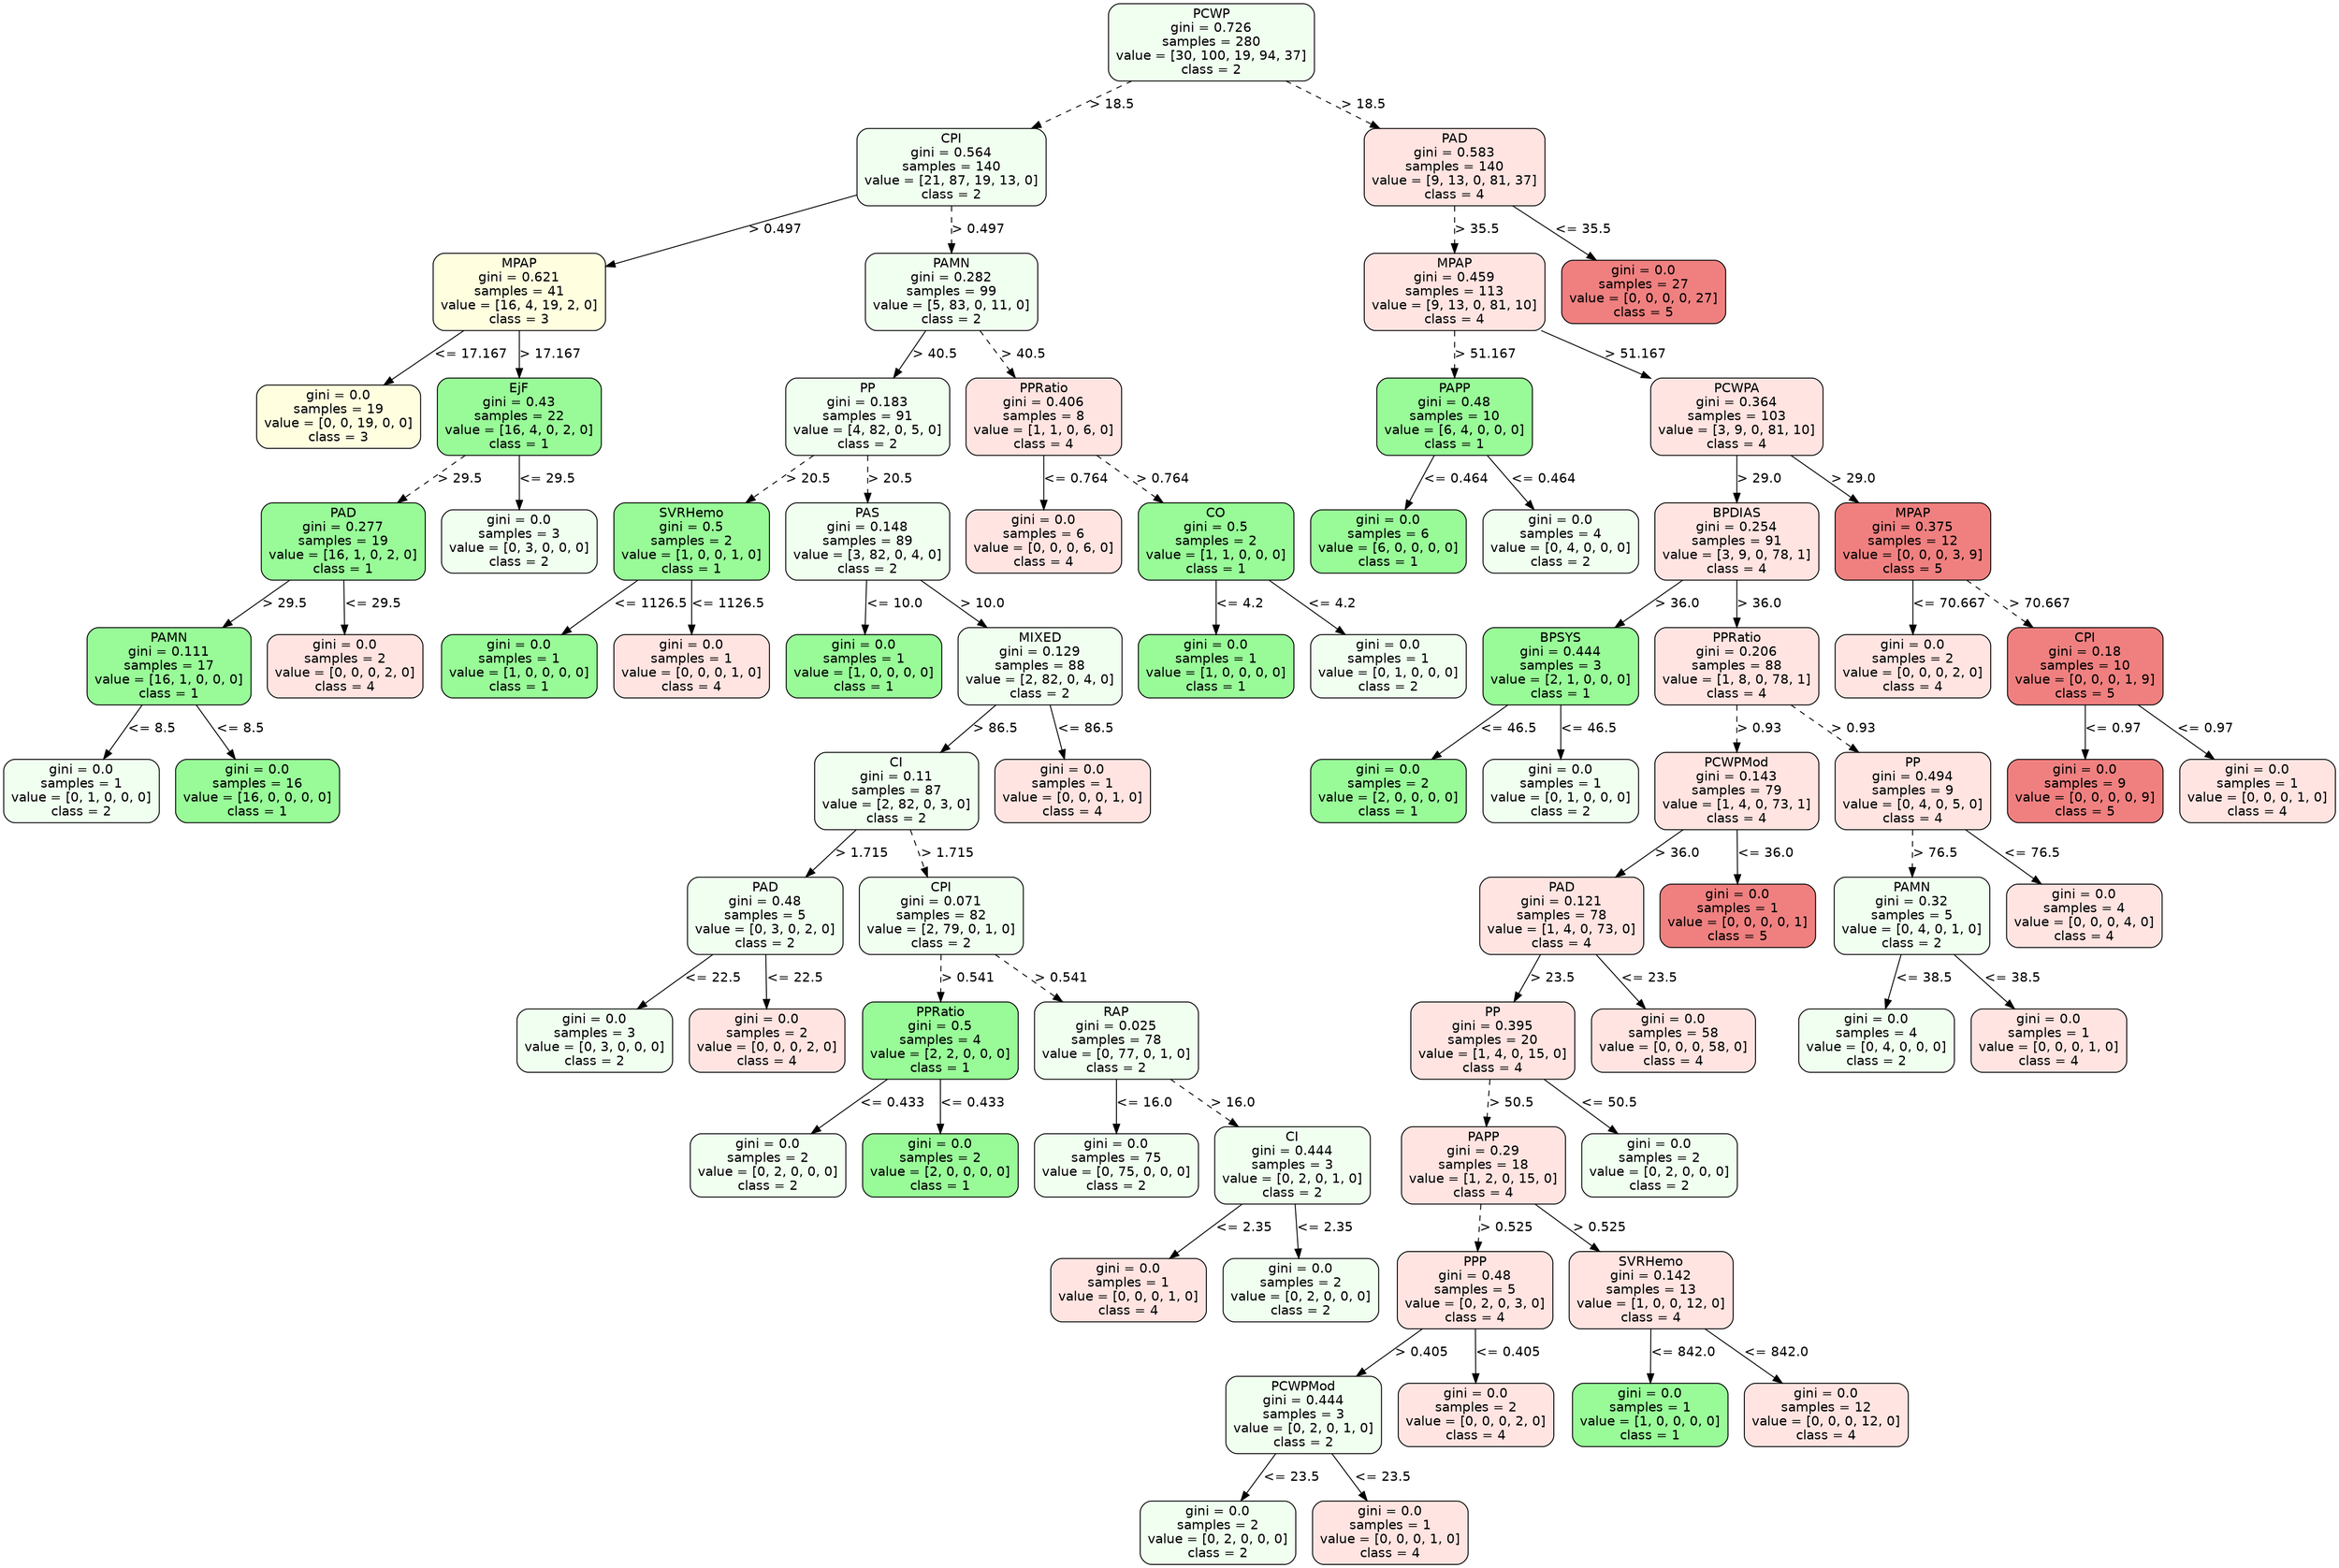 strict digraph Tree {
	graph [bb="0,0,2139,1676"];
	node [color=black,
		fontname=helvetica,
		label="\N",
		shape=box,
		style="filled, rounded"
	];
	edge [fontname=helvetica];
	0	[fillcolor=honeydew,
		height=1.1528,
		label="PCWP\ngini = 0.726\nsamples = 280\nvalue = [30, 100, 19, 94, 37]\nclass = 2",
		pos="1151,1634.5",
		width=2.5694];
	1	[fillcolor=honeydew,
		height=1.1528,
		label="CPI\ngini = 0.564\nsamples = 140\nvalue = [21, 87, 19, 13, 0]\nclass = 2",
		pos="874,1500.5",
		width=2.3611];
	0 -> 1	[label="> 18.5",
		labelangle=45,
		labeldistance=2.5,
		lp="1040.5,1567.5",
		op=">",
		param=18.5,
		pos="e,959.31,1542.2 1066,1593 1035.2,1578.3 1000.2,1561.6 968.56,1546.6",
		style=dashed];
	38	[fillcolor=mistyrose,
		height=1.1528,
		label="PAD\ngini = 0.583\nsamples = 140\nvalue = [9, 13, 0, 81, 37]\nclass = 4",
		pos="1348,1500.5",
		width=2.25];
	0 -> 38	[label="> 18.5",
		labelangle=-45,
		labeldistance=2.5,
		lp="1275.5,1567.5",
		op=">",
		param=18.5,
		pos="e,1287.3,1542.2 1211.4,1593 1232.8,1578.7 1257,1562.5 1279,1547.7",
		style=dashed];
	2	[fillcolor=lightyellow,
		height=1.1528,
		label="MPAP\ngini = 0.621\nsamples = 41\nvalue = [16, 4, 19, 2, 0]\nclass = 3",
		pos="473,1366.5",
		width=2.1528];
	1 -> 2	[label="> 0.497",
		lp="709,1433.5",
		op=">",
		param=0.497,
		pos="e,550.78,1393.1 788.96,1471.5 721.8,1449.4 628.41,1418.7 560.6,1396.3",
		style=solid];
	11	[fillcolor=honeydew,
		height=1.1528,
		label="PAMN\ngini = 0.282\nsamples = 99\nvalue = [5, 83, 0, 11, 0]\nclass = 2",
		pos="874,1366.5",
		width=2.1528];
	1 -> 11	[label="> 0.497",
		lp="897,1433.5",
		op=">",
		param=0.497,
		pos="e,874,1408.3 874,1458.8 874,1446 874,1431.7 874,1418.3",
		style=dashed];
	3	[fillcolor=lightyellow,
		height=0.94444,
		label="gini = 0.0\nsamples = 19\nvalue = [0, 0, 19, 0, 0]\nclass = 3",
		pos="308,1232.5",
		width=2.0417];
	2 -> 3	[label="<= 17.167",
		lp="427,1299.5",
		op="<=",
		param=17.167,
		pos="e,349.29,1266.5 422.15,1324.8 401.5,1308.3 377.74,1289.3 357.25,1272.9",
		style=solid];
	4	[fillcolor=palegreen,
		height=1.1528,
		label="EjF\ngini = 0.43\nsamples = 22\nvalue = [16, 4, 0, 2, 0]\nclass = 1",
		pos="473,1232.5",
		width=2.0417];
	2 -> 4	[label="> 17.167",
		lp="500,1299.5",
		op=">",
		param=17.167,
		pos="e,473,1274.3 473,1324.8 473,1312 473,1297.7 473,1284.3",
		style=solid];
	5	[fillcolor=palegreen,
		height=1.1528,
		label="PAD\ngini = 0.277\nsamples = 19\nvalue = [16, 1, 0, 2, 0]\nclass = 1",
		pos="311,1098.5",
		width=2.0417];
	4 -> 5	[label="> 29.5",
		lp="416.5,1165.5",
		op=">",
		param=29.5,
		pos="e,360.76,1140 423.07,1190.8 405.9,1176.8 386.53,1161 368.79,1146.6",
		style=dashed];
	10	[fillcolor=honeydew,
		height=0.94444,
		label="gini = 0.0\nsamples = 3\nvalue = [0, 3, 0, 0, 0]\nclass = 2",
		pos="473,1098.5",
		width=1.9444];
	4 -> 10	[label="<= 29.5",
		lp="496.5,1165.5",
		op="<=",
		param=29.5,
		pos="e,473,1132.7 473,1190.8 473,1175.7 473,1158.4 473,1143.1",
		style=solid];
	6	[fillcolor=palegreen,
		height=1.1528,
		label="PAMN\ngini = 0.111\nsamples = 17\nvalue = [16, 1, 0, 0, 0]\nclass = 1",
		pos="151,964.5",
		width=2.0417];
	5 -> 6	[label="> 29.5",
		lp="255.5,1031.5",
		op=">",
		param=29.5,
		pos="e,200.15,1006 261.69,1056.8 244.73,1042.8 225.6,1027 208.07,1012.6",
		style=solid];
	9	[fillcolor=mistyrose,
		height=0.94444,
		label="gini = 0.0\nsamples = 2\nvalue = [0, 0, 0, 2, 0]\nclass = 4",
		pos="313,964.5",
		width=1.9444];
	5 -> 9	[label="<= 29.5",
		lp="336.5,1031.5",
		op="<=",
		param=29.5,
		pos="e,312.5,998.74 311.62,1056.8 311.85,1041.7 312.11,1024.4 312.34,1009.1",
		style=solid];
	7	[fillcolor=honeydew,
		height=0.94444,
		label="gini = 0.0\nsamples = 1\nvalue = [0, 1, 0, 0, 0]\nclass = 2",
		pos="70,830.5",
		width=1.9444];
	6 -> 7	[label="<= 8.5",
		lp="133,897.5",
		op="<=",
		param=8.5,
		pos="e,90.4,864.74 126.04,922.82 116.39,907.1 105.35,889.11 95.642,873.29",
		style=solid];
	8	[fillcolor=palegreen,
		height=0.94444,
		label="gini = 0.0\nsamples = 16\nvalue = [16, 0, 0, 0, 0]\nclass = 1",
		pos="232,830.5",
		width=2.0417];
	6 -> 8	[label="<= 8.5",
		lp="214,897.5",
		op="<=",
		param=8.5,
		pos="e,211.6,864.74 175.96,922.82 185.61,907.1 196.65,889.11 206.36,873.29",
		style=solid];
	12	[fillcolor=honeydew,
		height=1.1528,
		label="PP\ngini = 0.183\nsamples = 91\nvalue = [4, 82, 0, 5, 0]\nclass = 2",
		pos="793,1232.5",
		width=2.0417];
	11 -> 12	[label="> 40.5",
		lp="855.5,1299.5",
		op=">",
		param=40.5,
		pos="e,818.02,1274.3 849.04,1324.8 840.95,1311.6 831.9,1296.9 823.46,1283.1",
		style=solid];
	33	[fillcolor=mistyrose,
		height=1.1528,
		label="PPRatio\ngini = 0.406\nsamples = 8\nvalue = [1, 1, 0, 6, 0]\nclass = 4",
		pos="955,1232.5",
		width=1.9444];
	11 -> 33	[label="> 40.5",
		lp="936.5,1299.5",
		op=">",
		param=40.5,
		pos="e,929.98,1274.3 898.96,1324.8 907.05,1311.6 916.1,1296.9 924.54,1283.1",
		style=dashed];
	13	[fillcolor=palegreen,
		height=1.1528,
		label="SVRHemo\ngini = 0.5\nsamples = 2\nvalue = [1, 0, 0, 1, 0]\nclass = 1",
		pos="631,1098.5",
		width=1.9444];
	12 -> 13	[label="> 20.5",
		lp="736.5,1165.5",
		op=">",
		param=20.5,
		pos="e,680.76,1140 743.07,1190.8 725.9,1176.8 706.53,1161 688.79,1146.6",
		style=dashed];
	16	[fillcolor=honeydew,
		height=1.1528,
		label="PAS\ngini = 0.148\nsamples = 89\nvalue = [3, 82, 0, 4, 0]\nclass = 2",
		pos="793,1098.5",
		width=2.0417];
	12 -> 16	[label="> 20.5",
		lp="812.5,1165.5",
		op=">",
		param=20.5,
		pos="e,793,1140.3 793,1190.8 793,1178 793,1163.7 793,1150.3",
		style=dashed];
	14	[fillcolor=palegreen,
		height=0.94444,
		label="gini = 0.0\nsamples = 1\nvalue = [1, 0, 0, 0, 0]\nclass = 1",
		pos="473,964.5",
		width=1.9444];
	13 -> 14	[label="<= 1126.5",
		lp="588,1031.5",
		op="<=",
		param=1126.5,
		pos="e,512.53,998.53 582.31,1056.8 562.62,1040.4 539.98,1021.5 520.43,1005.1",
		style=solid];
	15	[fillcolor=mistyrose,
		height=0.94444,
		label="gini = 0.0\nsamples = 1\nvalue = [0, 0, 0, 1, 0]\nclass = 4",
		pos="631,964.5",
		width=1.9444];
	13 -> 15	[label="<= 1126.5",
		lp="662,1031.5",
		op="<=",
		param=1126.5,
		pos="e,631,998.74 631,1056.8 631,1041.7 631,1024.4 631,1009.1",
		style=solid];
	17	[fillcolor=palegreen,
		height=0.94444,
		label="gini = 0.0\nsamples = 1\nvalue = [1, 0, 0, 0, 0]\nclass = 1",
		pos="789,964.5",
		width=1.9444];
	16 -> 17	[label="<= 10.0",
		lp="815.5,1031.5",
		op="<=",
		param=10.0,
		pos="e,790.01,998.74 791.77,1056.8 791.31,1041.7 790.79,1024.4 790.32,1009.1",
		style=solid];
	18	[fillcolor=honeydew,
		height=1.1528,
		label="MIXED\ngini = 0.129\nsamples = 88\nvalue = [2, 82, 0, 4, 0]\nclass = 2",
		pos="951,964.5",
		width=2.0417];
	16 -> 18	[label="> 10.0",
		lp="896.5,1031.5",
		op=">",
		param=10.0,
		pos="e,902.47,1006 841.69,1056.8 858.44,1042.8 877.33,1027 894.64,1012.6",
		style=solid];
	19	[fillcolor=honeydew,
		height=1.1528,
		label="CI\ngini = 0.11\nsamples = 87\nvalue = [2, 82, 0, 3, 0]\nclass = 2",
		pos="791,830.5",
		width=2.0417];
	18 -> 19	[label="> 86.5",
		lp="895.5,897.5",
		op=">",
		param=86.5,
		pos="e,840.15,872.05 901.69,922.82 884.73,908.83 865.6,893.04 848.07,878.59",
		style=solid];
	32	[fillcolor=mistyrose,
		height=0.94444,
		label="gini = 0.0\nsamples = 1\nvalue = [0, 0, 0, 1, 0]\nclass = 4",
		pos="953,830.5",
		width=1.9444];
	18 -> 32	[label="<= 86.5",
		lp="976.5,897.5",
		op="<=",
		param=86.5,
		pos="e,952.5,864.74 951.62,922.82 951.85,907.68 952.11,890.44 952.34,875.05",
		style=solid];
	20	[fillcolor=honeydew,
		height=1.1528,
		label="PAD\ngini = 0.48\nsamples = 5\nvalue = [0, 3, 0, 2, 0]\nclass = 2",
		pos="638,696.5",
		width=1.9444];
	19 -> 20	[label="> 1.715",
		lp="743,763.5",
		op=">",
		param=1.715,
		pos="e,685,738.05 743.85,788.82 727.63,774.83 709.34,759.04 692.58,744.59",
		style=solid];
	23	[fillcolor=honeydew,
		height=1.1528,
		label="CPI\ngini = 0.071\nsamples = 82\nvalue = [2, 79, 0, 1, 0]\nclass = 2",
		pos="800,696.5",
		width=2.0417];
	19 -> 23	[label="> 1.715",
		lp="819,763.5",
		op=">",
		param=1.715,
		pos="e,797.22,738.27 793.77,788.82 794.65,776.02 795.62,761.73 796.54,748.32",
		style=dashed];
	21	[fillcolor=honeydew,
		height=0.94444,
		label="gini = 0.0\nsamples = 3\nvalue = [0, 3, 0, 0, 0]\nclass = 2",
		pos="482,562.5",
		width=1.9444];
	20 -> 21	[label="<= 22.5",
		lp="588.5,629.5",
		op="<=",
		param=22.5,
		pos="e,521.03,596.53 589.92,654.82 570.49,638.37 548.13,619.46 528.82,603.12",
		style=solid];
	22	[fillcolor=mistyrose,
		height=0.94444,
		label="gini = 0.0\nsamples = 2\nvalue = [0, 0, 0, 2, 0]\nclass = 4",
		pos="640,562.5",
		width=1.9444];
	20 -> 22	[label="<= 22.5",
		lp="663.5,629.5",
		op="<=",
		param=22.5,
		pos="e,639.5,596.74 638.62,654.82 638.85,639.68 639.11,622.44 639.34,607.05",
		style=solid];
	24	[fillcolor=palegreen,
		height=1.1528,
		label="PPRatio\ngini = 0.5\nsamples = 4\nvalue = [2, 2, 0, 0, 0]\nclass = 1",
		pos="798,562.5",
		width=1.9444];
	23 -> 24	[label="> 0.541",
		lp="823,629.5",
		op=">",
		param=0.541,
		pos="e,798.62,604.27 799.38,654.82 799.19,642.02 798.97,627.73 798.77,614.32",
		style=dashed];
	27	[fillcolor=honeydew,
		height=1.1528,
		label="RAP\ngini = 0.025\nsamples = 78\nvalue = [0, 77, 0, 1, 0]\nclass = 2",
		pos="960,562.5",
		width=2.0417];
	23 -> 27	[label="> 0.541",
		lp="908,629.5",
		op=">",
		param=0.541,
		pos="e,910.85,604.05 849.31,654.82 866.27,640.83 885.4,625.04 902.93,610.59",
		style=dashed];
	25	[fillcolor=honeydew,
		height=0.94444,
		label="gini = 0.0\nsamples = 2\nvalue = [0, 2, 0, 0, 0]\nclass = 2",
		pos="640,428.5",
		width=1.9444];
	24 -> 25	[label="<= 0.433",
		lp="751.5,495.5",
		op="<=",
		param=0.433,
		pos="e,679.53,462.53 749.31,520.82 729.62,504.37 706.98,485.46 687.43,469.12",
		style=solid];
	26	[fillcolor=palegreen,
		height=0.94444,
		label="gini = 0.0\nsamples = 2\nvalue = [2, 0, 0, 0, 0]\nclass = 1",
		pos="798,428.5",
		width=1.9444];
	24 -> 26	[label="<= 0.433",
		lp="825.5,495.5",
		op="<=",
		param=0.433,
		pos="e,798,462.74 798,520.82 798,505.68 798,488.44 798,473.05",
		style=solid];
	28	[fillcolor=honeydew,
		height=0.94444,
		label="gini = 0.0\nsamples = 75\nvalue = [0, 75, 0, 0, 0]\nclass = 2",
		pos="960,428.5",
		width=2.0417];
	27 -> 28	[label="<= 16.0",
		lp="983.5,495.5",
		op="<=",
		param=16.0,
		pos="e,960,462.74 960,520.82 960,505.68 960,488.44 960,473.05",
		style=solid];
	29	[fillcolor=honeydew,
		height=1.1528,
		label="CI\ngini = 0.444\nsamples = 3\nvalue = [0, 2, 0, 1, 0]\nclass = 2",
		pos="1122,428.5",
		width=1.9444];
	27 -> 29	[label="> 16.0",
		lp="1065.5,495.5",
		op=">",
		param=16.0,
		pos="e,1072.2,470.05 1009.9,520.82 1027.1,506.83 1046.5,491.04 1064.2,476.59",
		style=dashed];
	30	[fillcolor=mistyrose,
		height=0.94444,
		label="gini = 0.0\nsamples = 1\nvalue = [0, 0, 0, 1, 0]\nclass = 4",
		pos="978,294.5",
		width=1.9444];
	29 -> 30	[label="<= 2.35",
		lp="1078.5,361.5",
		op="<=",
		param=2.35,
		pos="e,1014.3,328.74 1077.6,386.82 1059.8,370.51 1039.4,351.78 1021.7,335.54",
		style=solid];
	31	[fillcolor=honeydew,
		height=0.94444,
		label="gini = 0.0\nsamples = 2\nvalue = [0, 2, 0, 0, 0]\nclass = 2",
		pos="1136,294.5",
		width=1.9444];
	29 -> 31	[label="<= 2.35",
		lp="1153.5,361.5",
		op="<=",
		param=2.35,
		pos="e,1132.5,328.74 1126.3,386.82 1127.9,371.68 1129.7,354.44 1131.4,339.05",
		style=solid];
	34	[fillcolor=mistyrose,
		height=0.94444,
		label="gini = 0.0\nsamples = 6\nvalue = [0, 0, 0, 6, 0]\nclass = 4",
		pos="955,1098.5",
		width=1.9444];
	33 -> 34	[label="<= 0.764",
		lp="982.5,1165.5",
		op="<=",
		param=0.764,
		pos="e,955,1132.7 955,1190.8 955,1175.7 955,1158.4 955,1143.1",
		style=solid];
	35	[fillcolor=palegreen,
		height=1.1528,
		label="CO\ngini = 0.5\nsamples = 2\nvalue = [1, 1, 0, 0, 0]\nclass = 1",
		pos="1113,1098.5",
		width=1.9444];
	33 -> 35	[label="> 0.764",
		lp="1062,1165.5",
		op=">",
		param=0.764,
		pos="e,1064.5,1140 1003.7,1190.8 1020.4,1176.8 1039.3,1161 1056.6,1146.6",
		style=dashed];
	36	[fillcolor=palegreen,
		height=0.94444,
		label="gini = 0.0\nsamples = 1\nvalue = [1, 0, 0, 0, 0]\nclass = 1",
		pos="1113,964.5",
		width=1.9444];
	35 -> 36	[label="<= 4.2",
		lp="1133,1031.5",
		op="<=",
		param=4.2,
		pos="e,1113,998.74 1113,1056.8 1113,1041.7 1113,1024.4 1113,1009.1",
		style=solid];
	37	[fillcolor=honeydew,
		height=0.94444,
		label="gini = 0.0\nsamples = 1\nvalue = [0, 1, 0, 0, 0]\nclass = 2",
		pos="1271,964.5",
		width=1.9444];
	35 -> 37	[label="<= 4.2",
		lp="1217,1031.5",
		op="<=",
		param=4.2,
		pos="e,1231.5,998.53 1161.7,1056.8 1181.4,1040.4 1204,1021.5 1223.6,1005.1",
		style=solid];
	39	[fillcolor=mistyrose,
		height=1.1528,
		label="MPAP\ngini = 0.459\nsamples = 113\nvalue = [9, 13, 0, 81, 10]\nclass = 4",
		pos="1348,1366.5",
		width=2.25];
	38 -> 39	[label="> 35.5",
		lp="1367.5,1433.5",
		op=">",
		param=35.5,
		pos="e,1348,1408.3 1348,1458.8 1348,1446 1348,1431.7 1348,1418.3",
		style=dashed];
	74	[fillcolor=lightcoral,
		height=0.94444,
		label="gini = 0.0\nsamples = 27\nvalue = [0, 0, 0, 0, 27]\nclass = 5",
		pos="1521,1366.5",
		width=2.0417];
	38 -> 74	[label="<= 35.5",
		lp="1463.5,1433.5",
		op="<=",
		param=35.5,
		pos="e,1477.7,1400.5 1401.3,1458.8 1423.1,1442.2 1448.1,1423.1 1469.6,1406.7",
		style=solid];
	40	[fillcolor=palegreen,
		height=1.1528,
		label="PAPP\ngini = 0.48\nsamples = 10\nvalue = [6, 4, 0, 0, 0]\nclass = 1",
		pos="1348,1232.5",
		width=1.9444];
	39 -> 40	[label="> 51.167",
		lp="1375,1299.5",
		op=">",
		param=51.167,
		pos="e,1348,1274.3 1348,1324.8 1348,1312 1348,1297.7 1348,1284.3",
		style=dashed];
	43	[fillcolor=mistyrose,
		height=1.1528,
		label="PCWPA\ngini = 0.364\nsamples = 103\nvalue = [3, 9, 0, 81, 10]\nclass = 4",
		pos="1591,1232.5",
		width=2.1528];
	39 -> 43	[label="> 51.167",
		lp="1504,1299.5",
		op=">",
		param=51.167,
		pos="e,1516.2,1274.2 1422.6,1325 1449.4,1310.4 1479.8,1293.9 1507.3,1278.9",
		style=solid];
	41	[fillcolor=palegreen,
		height=0.94444,
		label="gini = 0.0\nsamples = 6\nvalue = [6, 0, 0, 0, 0]\nclass = 1",
		pos="1271,1098.5",
		width=1.9444];
	40 -> 41	[label="<= 0.464",
		lp="1339.5,1165.5",
		op="<=",
		param=0.464,
		pos="e,1290.4,1132.7 1324.3,1190.8 1315.2,1175.2 1304.8,1157.4 1295.6,1141.7",
		style=solid];
	42	[fillcolor=honeydew,
		height=0.94444,
		label="gini = 0.0\nsamples = 4\nvalue = [0, 4, 0, 0, 0]\nclass = 2",
		pos="1429,1098.5",
		width=1.9444];
	40 -> 42	[label="<= 0.464",
		lp="1418.5,1165.5",
		op="<=",
		param=0.464,
		pos="e,1408.6,1132.7 1373,1190.8 1382.6,1175.1 1393.6,1157.1 1403.4,1141.3",
		style=solid];
	44	[fillcolor=mistyrose,
		height=1.1528,
		label="BPDIAS\ngini = 0.254\nsamples = 91\nvalue = [3, 9, 0, 78, 1]\nclass = 4",
		pos="1591,1098.5",
		width=2.0417];
	43 -> 44	[label="> 29.0",
		lp="1610.5,1165.5",
		op=">",
		param=29.0,
		pos="e,1591,1140.3 1591,1190.8 1591,1178 1591,1163.7 1591,1150.3",
		style=solid];
	69	[fillcolor=lightcoral,
		height=1.1528,
		label="MPAP\ngini = 0.375\nsamples = 12\nvalue = [0, 0, 0, 3, 9]\nclass = 5",
		pos="1753,1098.5",
		width=1.9444];
	43 -> 69	[label="> 29.0",
		lp="1696.5,1165.5",
		op=">",
		param=29.0,
		pos="e,1703.2,1140 1640.9,1190.8 1658.1,1176.8 1677.5,1161 1695.2,1146.6",
		style=solid];
	45	[fillcolor=palegreen,
		height=1.1528,
		label="BPSYS\ngini = 0.444\nsamples = 3\nvalue = [2, 1, 0, 0, 0]\nclass = 1",
		pos="1429,964.5",
		width=1.9444];
	44 -> 45	[label="> 36.0",
		lp="1534.5,1031.5",
		op=">",
		param=36.0,
		pos="e,1478.8,1006 1541.1,1056.8 1523.9,1042.8 1504.5,1027 1486.8,1012.6",
		style=solid];
	48	[fillcolor=mistyrose,
		height=1.1528,
		label="PPRatio\ngini = 0.206\nsamples = 88\nvalue = [1, 8, 0, 78, 1]\nclass = 4",
		pos="1591,964.5",
		width=2.0417];
	44 -> 48	[label="> 36.0",
		lp="1610.5,1031.5",
		op=">",
		param=36.0,
		pos="e,1591,1006.3 1591,1056.8 1591,1044 1591,1029.7 1591,1016.3",
		style=solid];
	46	[fillcolor=palegreen,
		height=0.94444,
		label="gini = 0.0\nsamples = 2\nvalue = [2, 0, 0, 0, 0]\nclass = 1",
		pos="1271,830.5",
		width=1.9444];
	45 -> 46	[label="<= 46.5",
		lp="1378.5,897.5",
		op="<=",
		param=46.5,
		pos="e,1310.5,864.53 1380.3,922.82 1360.6,906.37 1338,887.46 1318.4,871.12",
		style=solid];
	47	[fillcolor=honeydew,
		height=0.94444,
		label="gini = 0.0\nsamples = 1\nvalue = [0, 1, 0, 0, 0]\nclass = 2",
		pos="1429,830.5",
		width=1.9444];
	45 -> 47	[label="<= 46.5",
		lp="1452.5,897.5",
		op="<=",
		param=46.5,
		pos="e,1429,864.74 1429,922.82 1429,907.68 1429,890.44 1429,875.05",
		style=solid];
	49	[fillcolor=mistyrose,
		height=1.1528,
		label="PCWPMod\ngini = 0.143\nsamples = 79\nvalue = [1, 4, 0, 73, 1]\nclass = 4",
		pos="1591,830.5",
		width=2.0417];
	48 -> 49	[label="> 0.93",
		lp="1610.5,897.5",
		op=">",
		param=0.93,
		pos="e,1591,872.27 1591,922.82 1591,910.02 1591,895.73 1591,882.32",
		style=dashed];
	64	[fillcolor=mistyrose,
		height=1.1528,
		label="PP\ngini = 0.494\nsamples = 9\nvalue = [0, 4, 0, 5, 0]\nclass = 4",
		pos="1753,830.5",
		width=1.9444];
	48 -> 64	[label="> 0.93",
		lp="1696.5,897.5",
		op=">",
		param=0.93,
		pos="e,1703.2,872.05 1640.9,922.82 1658.1,908.83 1677.5,893.04 1695.2,878.59",
		style=dashed];
	50	[fillcolor=mistyrose,
		height=1.1528,
		label="PAD\ngini = 0.121\nsamples = 78\nvalue = [1, 4, 0, 73, 0]\nclass = 4",
		pos="1430,696.5",
		width=2.0417];
	49 -> 50	[label="> 36.0",
		lp="1535.5,763.5",
		op=">",
		param=36.0,
		pos="e,1479.5,738.05 1541.4,788.82 1524.3,774.83 1505.1,759.04 1487.4,744.59",
		style=solid];
	63	[fillcolor=lightcoral,
		height=0.94444,
		label="gini = 0.0\nsamples = 1\nvalue = [0, 0, 0, 0, 1]\nclass = 5",
		pos="1592,696.5",
		width=1.9444];
	49 -> 63	[label="<= 36.0",
		lp="1615.5,763.5",
		op="<=",
		param=36.0,
		pos="e,1591.7,730.74 1591.3,788.82 1591.4,773.68 1591.6,756.44 1591.7,741.05",
		style=solid];
	51	[fillcolor=mistyrose,
		height=1.1528,
		label="PP\ngini = 0.395\nsamples = 20\nvalue = [1, 4, 0, 15, 0]\nclass = 4",
		pos="1325,562.5",
		width=2.0417];
	50 -> 51	[label="> 23.5",
		lp="1400.5,629.5",
		op=">",
		param=23.5,
		pos="e,1357.4,604.27 1397.6,654.82 1387,641.39 1375,626.32 1363.9,612.35",
		style=solid];
	62	[fillcolor=mistyrose,
		height=0.94444,
		label="gini = 0.0\nsamples = 58\nvalue = [0, 0, 0, 58, 0]\nclass = 4",
		pos="1490,562.5",
		width=2.0417];
	50 -> 62	[label="<= 23.5",
		lp="1485.5,629.5",
		op="<=",
		param=23.5,
		pos="e,1474.9,596.74 1448.5,654.82 1455.5,639.39 1463.5,621.78 1470.6,606.17",
		style=solid];
	52	[fillcolor=mistyrose,
		height=1.1528,
		label="PAPP\ngini = 0.29\nsamples = 18\nvalue = [1, 2, 0, 15, 0]\nclass = 4",
		pos="1311,428.5",
		width=2.0417];
	51 -> 52	[label="> 50.5",
		lp="1338.5,495.5",
		op=">",
		param=50.5,
		pos="e,1315.3,470.27 1320.7,520.82 1319.3,508.02 1317.8,493.73 1316.4,480.32",
		style=dashed];
	61	[fillcolor=honeydew,
		height=0.94444,
		label="gini = 0.0\nsamples = 2\nvalue = [0, 2, 0, 0, 0]\nclass = 2",
		pos="1473,428.5",
		width=1.9444];
	51 -> 61	[label="<= 50.5",
		lp="1427.5,495.5",
		op="<=",
		param=50.5,
		pos="e,1435.7,462.74 1370.6,520.82 1388.9,504.51 1409.9,485.78 1428.1,469.54",
		style=solid];
	53	[fillcolor=mistyrose,
		height=1.1528,
		label="PPP\ngini = 0.48\nsamples = 5\nvalue = [0, 2, 0, 3, 0]\nclass = 4",
		pos="1296,294.5",
		width=1.9444];
	52 -> 53	[label="> 0.525",
		lp="1327,361.5",
		op=">",
		param=0.525,
		pos="e,1300.6,336.27 1306.4,386.82 1304.9,374.02 1303.3,359.73 1301.8,346.32",
		style=dashed];
	58	[fillcolor=mistyrose,
		height=1.1528,
		label="SVRHemo\ngini = 0.142\nsamples = 13\nvalue = [1, 0, 0, 12, 0]\nclass = 4",
		pos="1458,294.5",
		width=2.0417];
	52 -> 58	[label="> 0.525",
		lp="1412,361.5",
		op=">",
		param=0.525,
		pos="e,1412.8,336.05 1356.3,386.82 1371.7,372.95 1389.1,357.33 1405.1,342.98",
		style=solid];
	54	[fillcolor=honeydew,
		height=1.1528,
		label="PCWPMod\ngini = 0.444\nsamples = 3\nvalue = [0, 2, 0, 1, 0]\nclass = 2",
		pos="1139,160.5",
		width=1.9444];
	53 -> 54	[label="> 0.405",
		lp="1246,227.5",
		op=">",
		param=0.405,
		pos="e,1187.2,202.05 1247.6,252.82 1231,238.83 1212.2,223.04 1195,208.59",
		style=solid];
	57	[fillcolor=mistyrose,
		height=0.94444,
		label="gini = 0.0\nsamples = 2\nvalue = [0, 0, 0, 2, 0]\nclass = 4",
		pos="1297,160.5",
		width=1.9444];
	53 -> 57	[label="<= 0.405",
		lp="1324.5,227.5",
		op="<=",
		param=0.405,
		pos="e,1296.7,194.74 1296.3,252.82 1296.4,237.68 1296.6,220.44 1296.7,205.05",
		style=solid];
	55	[fillcolor=honeydew,
		height=0.94444,
		label="gini = 0.0\nsamples = 2\nvalue = [0, 2, 0, 0, 0]\nclass = 2",
		pos="1060,34",
		width=1.9444];
	54 -> 55	[label="<= 23.5",
		lp="1125.5,93.5",
		op="<=",
		param=23.5,
		pos="e,1081.2,68.379 1113.1,118.73 1104.6,105.35 1095.2,90.465 1086.6,76.995",
		style=solid];
	56	[fillcolor=mistyrose,
		height=0.94444,
		label="gini = 0.0\nsamples = 1\nvalue = [0, 0, 0, 1, 0]\nclass = 4",
		pos="1218,34",
		width=1.9444];
	54 -> 56	[label="<= 23.5",
		lp="1209.5,93.5",
		op="<=",
		param=23.5,
		pos="e,1196.8,68.379 1164.9,118.73 1173.4,105.35 1182.8,90.465 1191.4,76.995",
		style=solid];
	59	[fillcolor=palegreen,
		height=0.94444,
		label="gini = 0.0\nsamples = 1\nvalue = [1, 0, 0, 0, 0]\nclass = 1",
		pos="1457,160.5",
		width=1.9444];
	58 -> 59	[label="<= 842.0",
		lp="1485.5,227.5",
		op="<=",
		param=842.0,
		pos="e,1457.3,194.74 1457.7,252.82 1457.6,237.68 1457.4,220.44 1457.3,205.05",
		style=solid];
	60	[fillcolor=mistyrose,
		height=0.94444,
		label="gini = 0.0\nsamples = 12\nvalue = [0, 0, 0, 12, 0]\nclass = 4",
		pos="1619,160.5",
		width=2.0417];
	58 -> 60	[label="<= 842.0",
		lp="1571.5,227.5",
		op="<=",
		param=842.0,
		pos="e,1578.7,194.53 1507.6,252.82 1527.8,236.3 1551,217.29 1570.9,200.9",
		style=solid];
	65	[fillcolor=honeydew,
		height=1.1528,
		label="PAMN\ngini = 0.32\nsamples = 5\nvalue = [0, 4, 0, 1, 0]\nclass = 2",
		pos="1751,696.5",
		width=1.9444];
	64 -> 65	[label="> 76.5",
		lp="1772.5,763.5",
		op=">",
		param=76.5,
		pos="e,1751.6,738.27 1752.4,788.82 1752.2,776.02 1752,761.73 1751.8,748.32",
		style=dashed];
	68	[fillcolor=mistyrose,
		height=0.94444,
		label="gini = 0.0\nsamples = 4\nvalue = [0, 0, 0, 4, 0]\nclass = 4",
		pos="1909,696.5",
		width=1.9444];
	64 -> 68	[label="<= 76.5",
		lp="1859.5,763.5",
		op="<=",
		param=76.5,
		pos="e,1870,730.53 1801.1,788.82 1820.5,772.37 1842.9,753.46 1862.2,737.12",
		style=solid];
	66	[fillcolor=honeydew,
		height=0.94444,
		label="gini = 0.0\nsamples = 4\nvalue = [0, 4, 0, 0, 0]\nclass = 2",
		pos="1714,562.5",
		width=1.9444];
	65 -> 66	[label="<= 38.5",
		lp="1757.5,629.5",
		op="<=",
		param=38.5,
		pos="e,1723.3,596.74 1739.6,654.82 1735.3,639.53 1730.4,622.11 1726.1,606.61",
		style=solid];
	67	[fillcolor=mistyrose,
		height=0.94444,
		label="gini = 0.0\nsamples = 1\nvalue = [0, 0, 0, 1, 0]\nclass = 4",
		pos="1872,562.5",
		width=1.9444];
	65 -> 67	[label="<= 38.5",
		lp="1839.5,629.5",
		op="<=",
		param=38.5,
		pos="e,1841.5,596.74 1788.3,654.82 1803,638.8 1819.8,620.45 1834.5,604.41",
		style=solid];
	70	[fillcolor=mistyrose,
		height=0.94444,
		label="gini = 0.0\nsamples = 2\nvalue = [0, 0, 0, 2, 0]\nclass = 4",
		pos="1753,964.5",
		width=1.9444];
	69 -> 70	[label="<= 70.667",
		lp="1784,1031.5",
		op="<=",
		param=70.667,
		pos="e,1753,998.74 1753,1056.8 1753,1041.7 1753,1024.4 1753,1009.1",
		style=solid];
	71	[fillcolor=lightcoral,
		height=1.1528,
		label="CPI\ngini = 0.18\nsamples = 10\nvalue = [0, 0, 0, 1, 9]\nclass = 5",
		pos="1911,964.5",
		width=1.9444];
	69 -> 71	[label="> 70.667",
		lp="1864,1031.5",
		op=">",
		param=70.667,
		pos="e,1862.5,1006 1801.7,1056.8 1818.4,1042.8 1837.3,1027 1854.6,1012.6",
		style=dashed];
	72	[fillcolor=lightcoral,
		height=0.94444,
		label="gini = 0.0\nsamples = 9\nvalue = [0, 0, 0, 0, 9]\nclass = 5",
		pos="1911,830.5",
		width=1.9444];
	71 -> 72	[label="<= 0.97",
		lp="1934.5,897.5",
		op="<=",
		param=0.97,
		pos="e,1911,864.74 1911,922.82 1911,907.68 1911,890.44 1911,875.05",
		style=solid];
	73	[fillcolor=mistyrose,
		height=0.94444,
		label="gini = 0.0\nsamples = 1\nvalue = [0, 0, 0, 1, 0]\nclass = 4",
		pos="2069,830.5",
		width=1.9444];
	71 -> 73	[label="<= 0.97",
		lp="2018.5,897.5",
		op="<=",
		param=0.97,
		pos="e,2029.5,864.53 1959.7,922.82 1979.4,906.37 2002,887.46 2021.6,871.12",
		style=solid];
}
